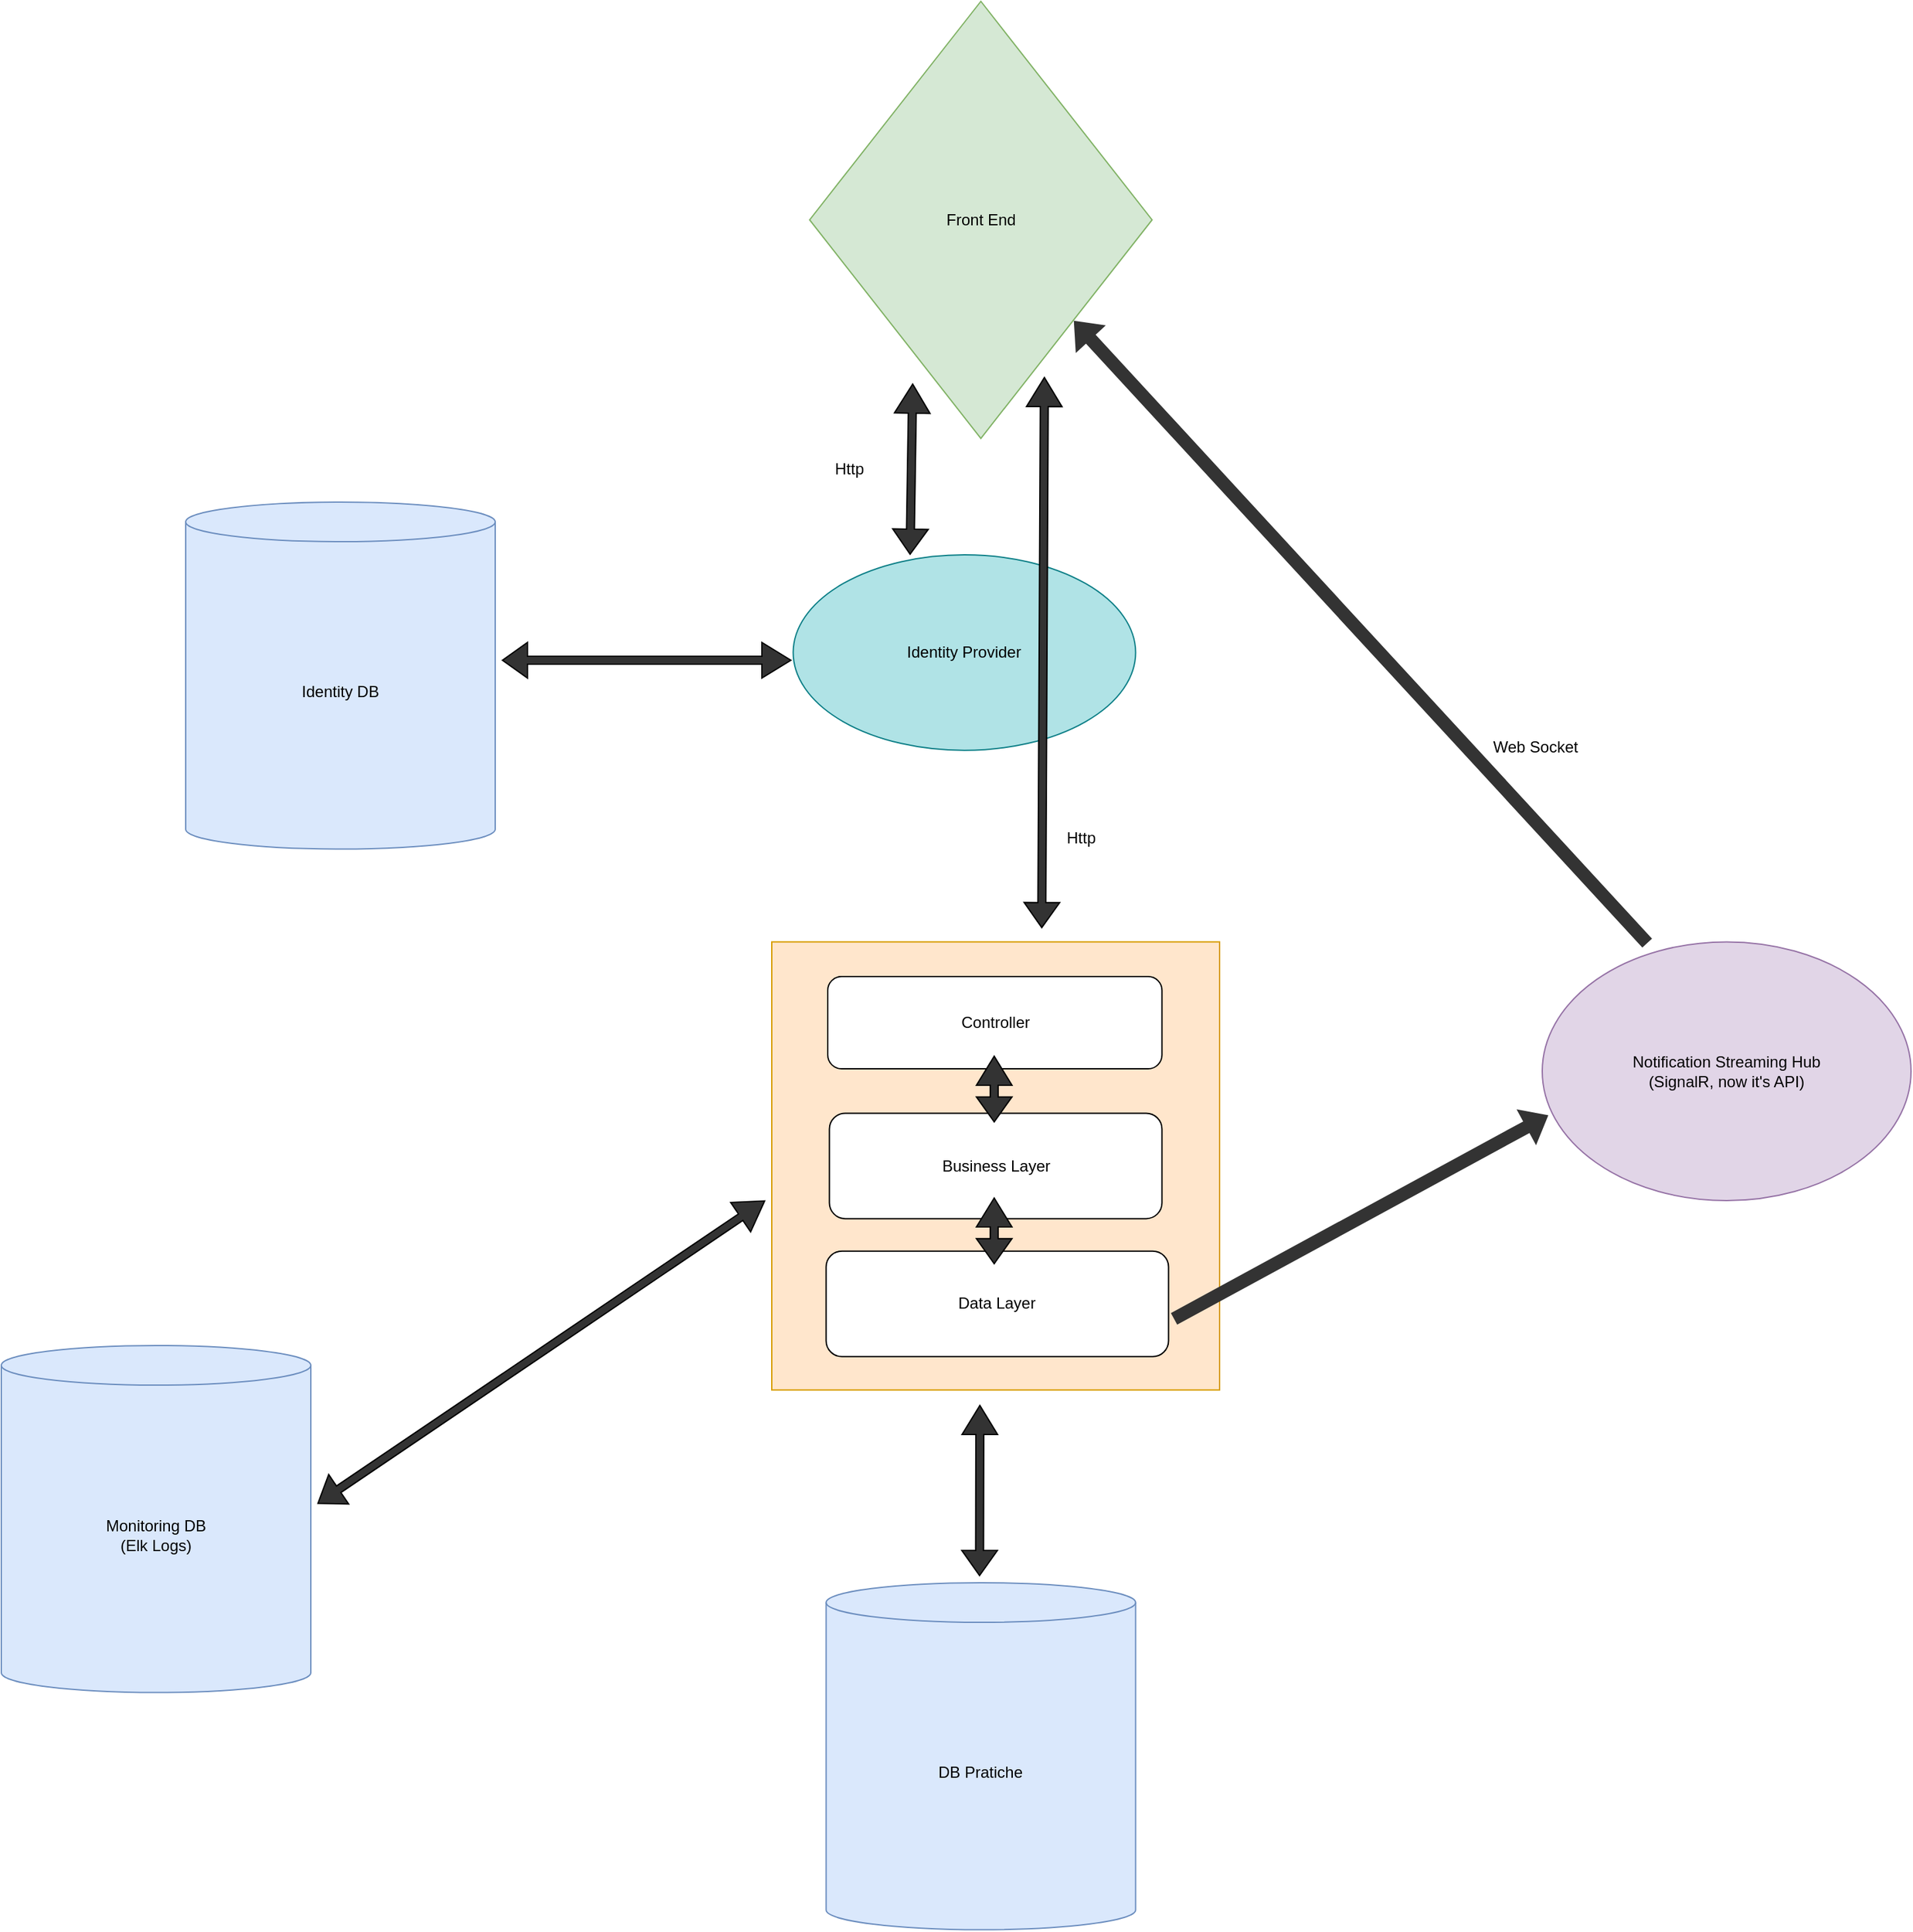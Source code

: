<mxfile version="23.1.5" type="github">
  <diagram name="Overview" id="efa7a0a1-bf9b-a30e-e6df-94a7791c09e9">
    <mxGraphModel dx="6755" dy="4370" grid="1" gridSize="10" guides="1" tooltips="1" connect="1" arrows="1" fold="1" page="1" pageScale="1" pageWidth="4681" pageHeight="3300" background="none" math="0" shadow="0">
      <root>
        <mxCell id="0" />
        <mxCell id="1" parent="0" />
        <mxCell id="KOt_uTK3w-YfJjMbxWF_-25" value="" style="whiteSpace=wrap;html=1;aspect=fixed;fillColor=#ffe6cc;strokeColor=#d79b00;" parent="1" vertex="1">
          <mxGeometry x="-975" y="-1886.28" width="340" height="340" as="geometry" />
        </mxCell>
        <mxCell id="KOt_uTK3w-YfJjMbxWF_-27" value="DB Pratiche" style="shape=cylinder3;whiteSpace=wrap;html=1;boundedLbl=1;backgroundOutline=1;size=15;fillColor=#dae8fc;strokeColor=#6c8ebf;" parent="1" vertex="1">
          <mxGeometry x="-933.75" y="-1400" width="235" height="263.28" as="geometry" />
        </mxCell>
        <mxCell id="KOt_uTK3w-YfJjMbxWF_-28" value="Front End" style="rhombus;whiteSpace=wrap;html=1;fillColor=#d5e8d4;strokeColor=#82b366;" parent="1" vertex="1">
          <mxGeometry x="-946.25" y="-2600.0" width="260" height="331.64" as="geometry" />
        </mxCell>
        <mxCell id="2jq44TqlgXfwZuV3eQg2-30" value="" style="edgeStyle=orthogonalEdgeStyle;rounded=0;orthogonalLoop=1;jettySize=auto;html=1;" parent="1" source="2jq44TqlgXfwZuV3eQg2-25" target="2jq44TqlgXfwZuV3eQg2-27" edge="1">
          <mxGeometry relative="1" as="geometry" />
        </mxCell>
        <mxCell id="2jq44TqlgXfwZuV3eQg2-31" value="" style="edgeStyle=orthogonalEdgeStyle;rounded=0;orthogonalLoop=1;jettySize=auto;html=1;" parent="1" source="2jq44TqlgXfwZuV3eQg2-25" target="2jq44TqlgXfwZuV3eQg2-27" edge="1">
          <mxGeometry relative="1" as="geometry" />
        </mxCell>
        <mxCell id="2jq44TqlgXfwZuV3eQg2-25" value="Business Layer" style="rounded=1;whiteSpace=wrap;html=1;" parent="1" vertex="1">
          <mxGeometry x="-931.25" y="-1756.28" width="252.5" height="80" as="geometry" />
        </mxCell>
        <mxCell id="2jq44TqlgXfwZuV3eQg2-26" value="Data Layer" style="rounded=1;whiteSpace=wrap;html=1;" parent="1" vertex="1">
          <mxGeometry x="-933.75" y="-1651.64" width="260" height="80" as="geometry" />
        </mxCell>
        <mxCell id="2jq44TqlgXfwZuV3eQg2-27" value="Controller" style="rounded=1;whiteSpace=wrap;html=1;" parent="1" vertex="1">
          <mxGeometry x="-932.5" y="-1860" width="253.75" height="70" as="geometry" />
        </mxCell>
        <mxCell id="2jq44TqlgXfwZuV3eQg2-29" value="" style="shape=flexArrow;endArrow=classic;startArrow=classic;html=1;rounded=0;width=6;endSize=7;fillColor=#333333;" parent="1" edge="1">
          <mxGeometry width="100" height="100" relative="1" as="geometry">
            <mxPoint x="-806.12" y="-1749.18" as="sourcePoint" />
            <mxPoint x="-806.12" y="-1800" as="targetPoint" />
          </mxGeometry>
        </mxCell>
        <mxCell id="2jq44TqlgXfwZuV3eQg2-32" value="" style="shape=flexArrow;endArrow=classic;startArrow=classic;html=1;rounded=0;width=6;endSize=7;fillColor=#333333;" parent="1" edge="1">
          <mxGeometry width="100" height="100" relative="1" as="geometry">
            <mxPoint x="-806.13" y="-1641.64" as="sourcePoint" />
            <mxPoint x="-806.13" y="-1692.46" as="targetPoint" />
          </mxGeometry>
        </mxCell>
        <mxCell id="2jq44TqlgXfwZuV3eQg2-34" value="" style="shape=flexArrow;endArrow=classic;startArrow=classic;html=1;rounded=0;width=6;endSize=7;fillColor=#333333;" parent="1" edge="1">
          <mxGeometry width="100" height="100" relative="1" as="geometry">
            <mxPoint x="-870" y="-2180" as="sourcePoint" />
            <mxPoint x="-868" y="-2310" as="targetPoint" />
          </mxGeometry>
        </mxCell>
        <mxCell id="2jq44TqlgXfwZuV3eQg2-36" value="Http" style="text;html=1;align=center;verticalAlign=middle;whiteSpace=wrap;rounded=0;" parent="1" vertex="1">
          <mxGeometry x="-770" y="-1980" width="60" height="30" as="geometry" />
        </mxCell>
        <mxCell id="2jq44TqlgXfwZuV3eQg2-37" value="" style="shape=flexArrow;endArrow=classic;startArrow=classic;html=1;rounded=0;width=6;endSize=7;fillColor=#333333;" parent="1" edge="1">
          <mxGeometry width="100" height="100" relative="1" as="geometry">
            <mxPoint x="-817.25" y="-1405" as="sourcePoint" />
            <mxPoint x="-817" y="-1535" as="targetPoint" />
          </mxGeometry>
        </mxCell>
        <mxCell id="2jq44TqlgXfwZuV3eQg2-44" value="" style="shape=flexArrow;endArrow=classic;html=1;rounded=0;fillColor=#333333;strokeColor=none;entryX=0.018;entryY=0.669;entryDx=0;entryDy=0;entryPerimeter=0;" parent="1" target="2jq44TqlgXfwZuV3eQg2-47" edge="1">
          <mxGeometry width="50" height="50" relative="1" as="geometry">
            <mxPoint x="-670" y="-1600" as="sourcePoint" />
            <mxPoint x="-410" y="-1760" as="targetPoint" />
          </mxGeometry>
        </mxCell>
        <mxCell id="2jq44TqlgXfwZuV3eQg2-47" value="Notification Streaming Hub&lt;br&gt;(SignalR, now it&#39;s API)" style="ellipse;whiteSpace=wrap;html=1;fillColor=#e1d5e7;strokeColor=#9673a6;" parent="1" vertex="1">
          <mxGeometry x="-390" y="-1886.28" width="280" height="196.28" as="geometry" />
        </mxCell>
        <mxCell id="2jq44TqlgXfwZuV3eQg2-48" value="" style="shape=flexArrow;endArrow=classic;html=1;rounded=0;fillColor=#333333;strokeColor=none;" parent="1" target="KOt_uTK3w-YfJjMbxWF_-28" edge="1">
          <mxGeometry width="50" height="50" relative="1" as="geometry">
            <mxPoint x="-310" y="-1885" as="sourcePoint" />
            <mxPoint x="-50" y="-2045" as="targetPoint" />
          </mxGeometry>
        </mxCell>
        <mxCell id="2jq44TqlgXfwZuV3eQg2-49" value="Web Socket" style="text;html=1;align=center;verticalAlign=middle;whiteSpace=wrap;rounded=0;" parent="1" vertex="1">
          <mxGeometry x="-440" y="-2050" width="90" height="31.64" as="geometry" />
        </mxCell>
        <mxCell id="2jq44TqlgXfwZuV3eQg2-50" value="Identity Provider" style="ellipse;whiteSpace=wrap;html=1;fillColor=#b0e3e6;strokeColor=#0e8088;" parent="1" vertex="1">
          <mxGeometry x="-958.75" y="-2180" width="260" height="148.36" as="geometry" />
        </mxCell>
        <mxCell id="2jq44TqlgXfwZuV3eQg2-51" value="" style="shape=flexArrow;endArrow=classic;startArrow=classic;html=1;rounded=0;width=6;endSize=7;fillColor=#333333;exitX=0.603;exitY=-0.011;exitDx=0;exitDy=0;exitPerimeter=0;" parent="1" edge="1">
          <mxGeometry width="100" height="100" relative="1" as="geometry">
            <mxPoint x="-770.0" y="-1896.65" as="sourcePoint" />
            <mxPoint x="-768.02" y="-2314.99" as="targetPoint" />
          </mxGeometry>
        </mxCell>
        <mxCell id="2jq44TqlgXfwZuV3eQg2-52" value="Http" style="text;html=1;align=center;verticalAlign=middle;whiteSpace=wrap;rounded=0;" parent="1" vertex="1">
          <mxGeometry x="-946.25" y="-2260" width="60" height="30" as="geometry" />
        </mxCell>
        <mxCell id="2jq44TqlgXfwZuV3eQg2-54" value="Identity DB" style="shape=cylinder3;whiteSpace=wrap;html=1;boundedLbl=1;backgroundOutline=1;size=15;fillColor=#dae8fc;strokeColor=#6c8ebf;" parent="1" vertex="1">
          <mxGeometry x="-1420" y="-2220" width="235" height="263.28" as="geometry" />
        </mxCell>
        <mxCell id="2jq44TqlgXfwZuV3eQg2-55" value="" style="shape=flexArrow;endArrow=classic;startArrow=classic;html=1;rounded=0;width=6;endSize=7;fillColor=#333333;" parent="1" edge="1">
          <mxGeometry width="100" height="100" relative="1" as="geometry">
            <mxPoint x="-1180" y="-2100" as="sourcePoint" />
            <mxPoint x="-960" y="-2100" as="targetPoint" />
          </mxGeometry>
        </mxCell>
        <mxCell id="2jq44TqlgXfwZuV3eQg2-56" value="Monitoring DB&lt;br&gt;(Elk Logs)" style="shape=cylinder3;whiteSpace=wrap;html=1;boundedLbl=1;backgroundOutline=1;size=15;fillColor=#dae8fc;strokeColor=#6c8ebf;" parent="1" vertex="1">
          <mxGeometry x="-1560" y="-1580" width="235" height="263.28" as="geometry" />
        </mxCell>
        <mxCell id="2jq44TqlgXfwZuV3eQg2-57" value="" style="shape=flexArrow;endArrow=classic;startArrow=classic;html=1;rounded=0;width=6;endSize=7;fillColor=#333333;" parent="1" edge="1">
          <mxGeometry width="100" height="100" relative="1" as="geometry">
            <mxPoint x="-1320" y="-1460" as="sourcePoint" />
            <mxPoint x="-980" y="-1690" as="targetPoint" />
          </mxGeometry>
        </mxCell>
      </root>
    </mxGraphModel>
  </diagram>
</mxfile>
